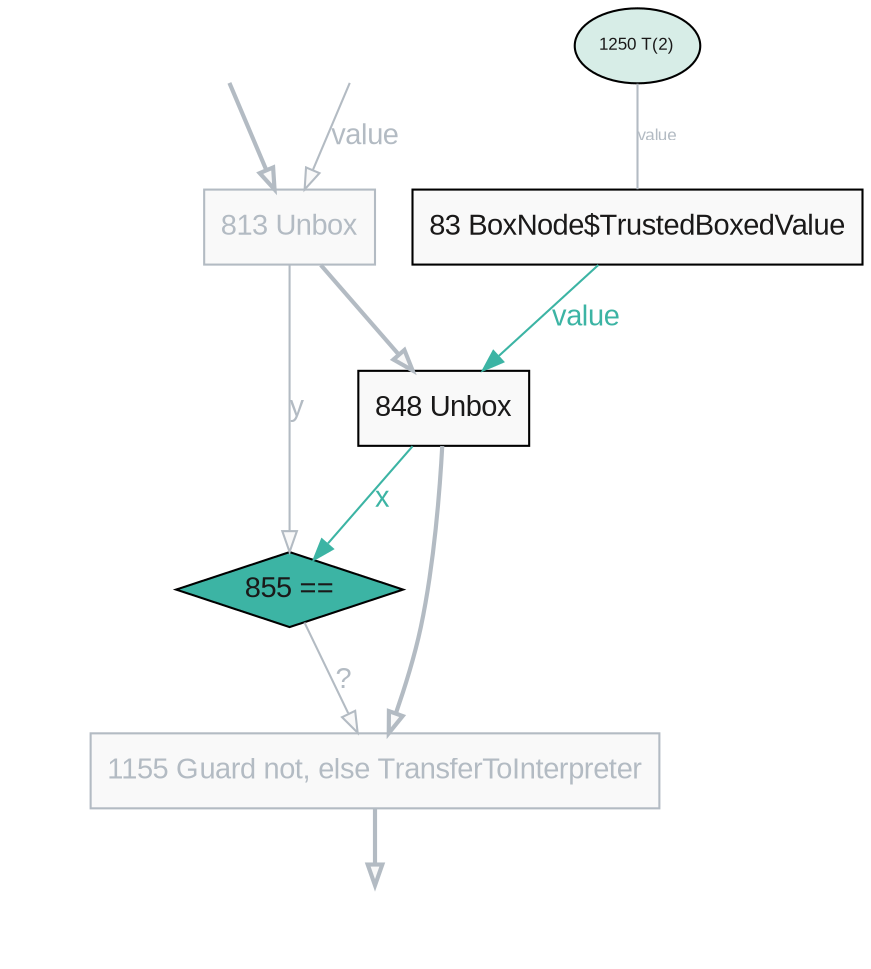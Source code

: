 digraph G {
  graph [bgcolor="white"];
  node82 [style="invis",label=""];
  node83 [label="83 BoxNode$TrustedBoxedValue",shape="rectangle",fontname="Arial",style="filled",color="black",fillcolor="#f9f9f9",fontcolor="#1a1919"];
  node806 [style="invis",label=""];
  node813 [label="813 Unbox",shape="rectangle",fontname="Arial",style="filled",color="#b3bbc3",fillcolor="#f9f9f9",fontcolor="#b3bbc3"];
  node848 [label="848 Unbox",shape="rectangle",fontname="Arial",style="filled",color="black",fillcolor="#f9f9f9",fontcolor="#1a1919"];
  node855 [label="855 ==",shape="diamond",fontname="Arial",style="filled",color="black",fillcolor="#3cb4a4",fontcolor="#1a1919"];
  node1155 [label="1155 Guard not, else TransferToInterpreter",shape="rectangle",fontname="Arial",style="filled",color="#b3bbc3",fillcolor="#f9f9f9",fontcolor="#b3bbc3"];
  node1157 [style="invis",label=""];
  node1212 [style="invis",label=""];
  node806 -> node813 [fontname="arial",color="#b3bbc3",fontcolor="#b3bbc3",penwidth="2",fillcolor="#f9f9f9"];
  node813 -> node848 [fontname="arial",color="#b3bbc3",fontcolor="#b3bbc3",penwidth="2",fillcolor="#f9f9f9"];
  node83 -> node848 [label="value",fontname="arial",color="#3cb4a4",fontcolor="#3cb4a4"];
  node848 -> node1155 [fontname="arial",color="#b3bbc3",fontcolor="#b3bbc3",penwidth="2",fillcolor="#f9f9f9"];
  node813 -> node855 [label="y",fontname="arial",color="#b3bbc3",fontcolor="#b3bbc3",fillcolor="#f9f9f9"];
  node848 -> node855 [label="x",fontname="arial",color="#3cb4a4",fontcolor="#3cb4a4"];
  node855 -> node1155 [label="?",fontname="arial",color="#b3bbc3",fontcolor="#b3bbc3",fillcolor="#f9f9f9"];
  node1155 -> node1157 [fontname="arial",color="#b3bbc3",fontcolor="#b3bbc3",penwidth="2",fillcolor="#f9f9f9"];
  inline1250x83 [label="1250 T(2)",shape="oval",fontname="Arial",style="filled",color="black",fillcolor="#d7ede7",fontcolor="#1a1919",fontsize="8"];
  inline1250x83 -> node83 [label="value",fontname="arial",color="#b3bbc3",fontcolor="#b3bbc3",fillcolor="#f9f9f9",arrowhead="none",fontsize="8"];
  node1212 -> node813 [label="value",fontname="arial",color="#b3bbc3",fontcolor="#b3bbc3",fillcolor="#f9f9f9"];
}
